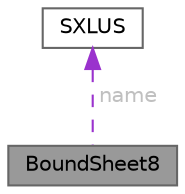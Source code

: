 digraph "BoundSheet8"
{
 // LATEX_PDF_SIZE
  bgcolor="transparent";
  edge [fontname=Helvetica,fontsize=10,labelfontname=Helvetica,labelfontsize=10];
  node [fontname=Helvetica,fontsize=10,shape=box,height=0.2,width=0.4];
  Node1 [id="Node000001",label="BoundSheet8",height=0.2,width=0.4,color="gray40", fillcolor="grey60", style="filled", fontcolor="black",tooltip="Структура для представления метаданных о листе в файле Excel."];
  Node2 -> Node1 [id="edge1_Node000001_Node000002",dir="back",color="darkorchid3",style="dashed",tooltip=" ",label=" name",fontcolor="grey" ];
  Node2 [id="Node000002",label="SXLUS",height=0.2,width=0.4,color="gray40", fillcolor="white", style="filled",URL="$struct_s_x_l_u_s.html",tooltip="Структура для представления строки в формате Excel."];
}
